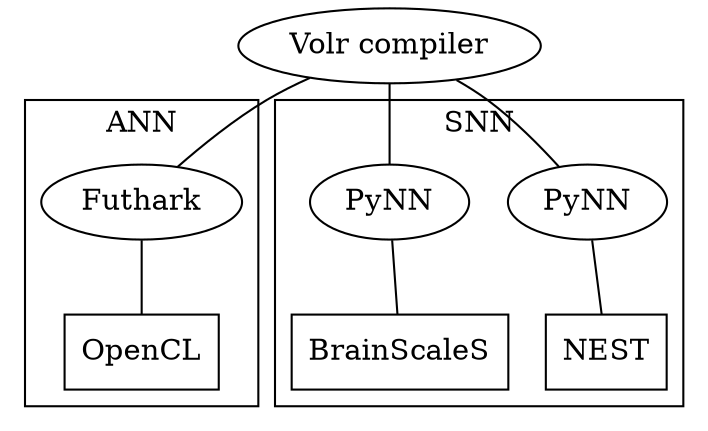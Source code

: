 graph {
  "Volr compiler"
  subgraph cluster_ann {
    label="ANN";
    OpenCL [shape="box"]
    Futhark -- OpenCL
  }
  subgraph cluster_snn {
    label="SNN"
    BrainScaleS [shape="box"]
    NEST [shape="box"]
    PyNN0 -- NEST
    PyNN1 -- BrainScaleS
  }

  "Volr compiler" -- PyNN0
  "Volr compiler" -- PyNN1
  "Volr compiler" -- Futhark
  PyNN0, PyNN1 [label="PyNN"]
}
